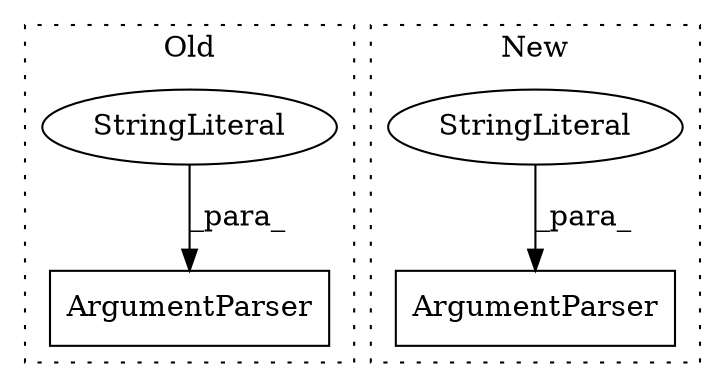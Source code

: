 digraph G {
subgraph cluster0 {
1 [label="ArgumentParser" a="32" s="3766,3872" l="15,1" shape="box"];
4 [label="StringLiteral" a="45" s="3781" l="10" shape="ellipse"];
label = "Old";
style="dotted";
}
subgraph cluster1 {
2 [label="ArgumentParser" a="32" s="3461,3486" l="15,1" shape="box"];
3 [label="StringLiteral" a="45" s="3476" l="10" shape="ellipse"];
label = "New";
style="dotted";
}
3 -> 2 [label="_para_"];
4 -> 1 [label="_para_"];
}